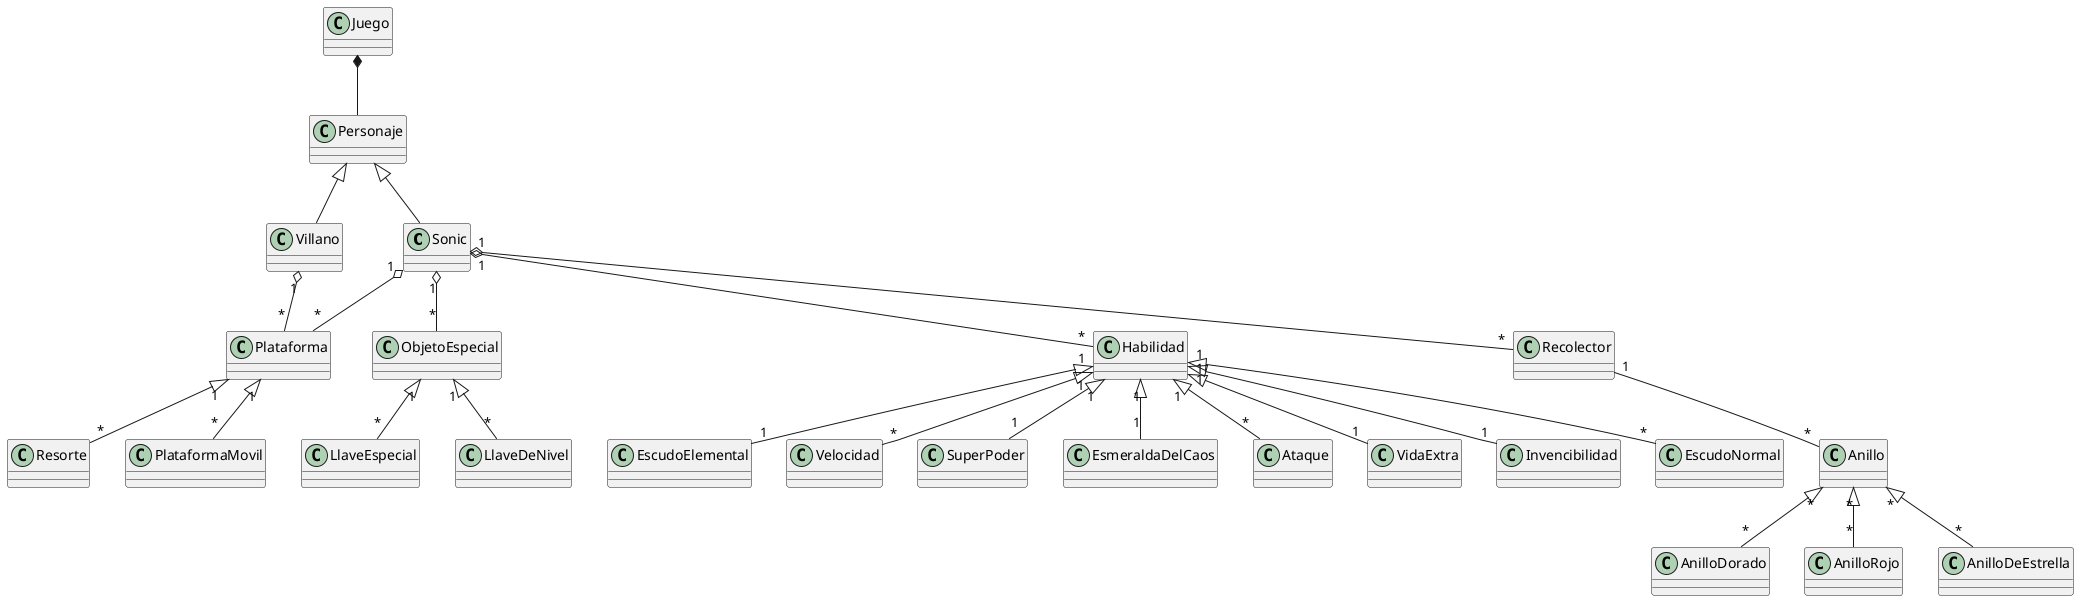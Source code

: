 @startuml
class Sonic
class Personaje
class Villano
class Ataque
class Recolector
class AnilloDorado
class AnilloRojo
class AnilloDeEstrella
class VidaExtra
class Invencibilidad
class EscudoNormal
class EscudoElemental 
class Velocidad
class SuperPoder
class EsmeraldaDelCaos
class Plataforma
class Resorte
Class Juego
class PlataformaMovil
class ObjetoEspecial
class LlaveEspecial
class LlaveDeNivel
class Habilidad
Personaje  <|-- Villano
Personaje  <|--  Sonic
Plataforma "1" <|-- "*" PlataformaMovil 
Plataforma "1" <|-- "*" Resorte
Sonic "1" o-- "*" Plataforma
Sonic "1" o-- "*" Recolector 
Recolector "1" -- "*" Anillo
Anillo "*" <|-- "*" AnilloRojo
Anillo "*" <|-- "*" AnilloDorado
Anillo "*" <|-- "*" AnilloDeEstrella
Habilidad "1" <|-- "1" Invencibilidad 
Habilidad "1" <|-- "1" VidaExtra
Habilidad "1" <|-- "1" SuperPoder
ObjetoEspecial "1" <|-- "*" LlaveDeNivel
ObjetoEspecial "1" <|-- "*" LlaveEspecial
Sonic "1" o-- "*" ObjetoEspecial
Habilidad "1" <|-- "*" Velocidad
Habilidad "1" <|-- "*" Ataque
Habilidad "1" <|-- "*" EscudoNormal
Habilidad "1"<|-- "1" EsmeraldaDelCaos
Habilidad "1" <|-- "1" EscudoElemental
Sonic "1" o-- "*" Habilidad
Villano "1" o-- "*" Plataforma
Juego  *--  Personaje
@enduml